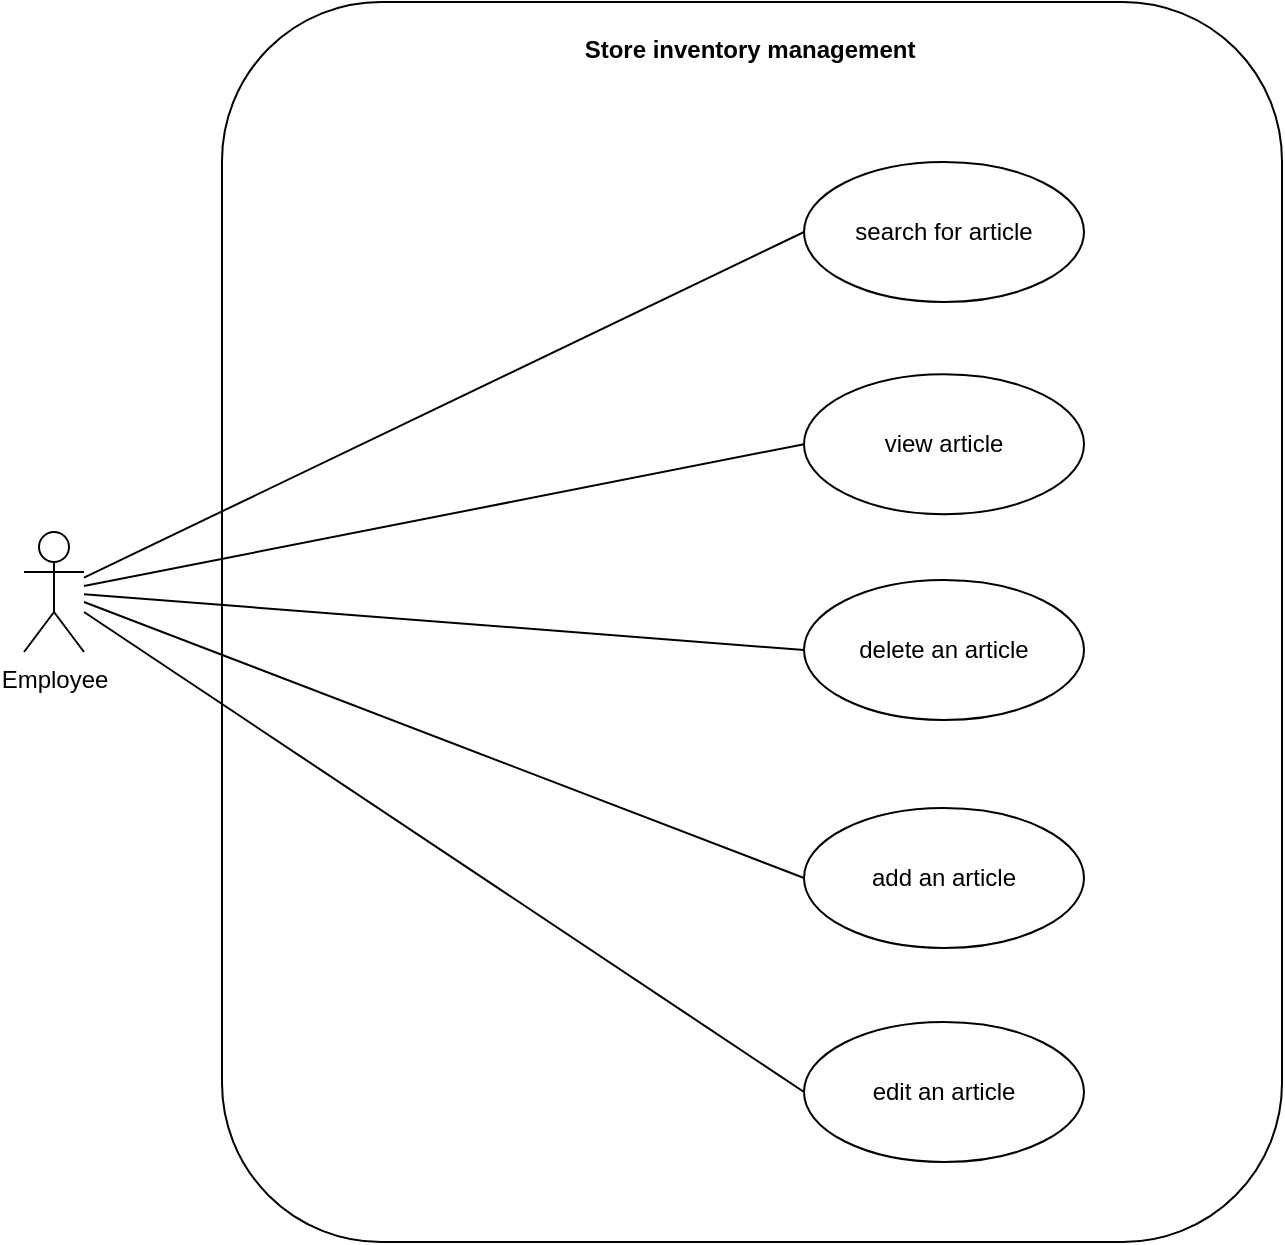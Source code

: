 <mxfile version="16.1.2" type="device" pages="3"><diagram id="mj8dcQ7fyR5i9Uo_esmB" name="Page-1"><mxGraphModel dx="1221" dy="811" grid="1" gridSize="10" guides="1" tooltips="1" connect="1" arrows="1" fold="1" page="1" pageScale="1" pageWidth="827" pageHeight="1169" math="0" shadow="0"><root><mxCell id="0"/><mxCell id="1" parent="0"/><mxCell id="uBEU5_m-RWSJ2GVfVTh3-8" value="" style="rounded=1;whiteSpace=wrap;html=1;" parent="1" vertex="1"><mxGeometry x="149" y="260" width="530" height="620" as="geometry"/></mxCell><mxCell id="KXjOpZT_69BG41OMmEz7-1" value="Employee" style="shape=umlActor;verticalLabelPosition=bottom;verticalAlign=top;html=1;outlineConnect=0;" parent="1" vertex="1"><mxGeometry x="50" y="525" width="30" height="60" as="geometry"/></mxCell><mxCell id="KXjOpZT_69BG41OMmEz7-6" value="search for article" style="ellipse;whiteSpace=wrap;html=1;" parent="1" vertex="1"><mxGeometry x="440" y="340" width="140" height="70" as="geometry"/></mxCell><mxCell id="KXjOpZT_69BG41OMmEz7-7" value="delete an article" style="ellipse;whiteSpace=wrap;html=1;" parent="1" vertex="1"><mxGeometry x="440" y="549" width="140" height="70" as="geometry"/></mxCell><mxCell id="KXjOpZT_69BG41OMmEz7-8" value="add an article" style="ellipse;whiteSpace=wrap;html=1;" parent="1" vertex="1"><mxGeometry x="440" y="663" width="140" height="70" as="geometry"/></mxCell><mxCell id="KXjOpZT_69BG41OMmEz7-24" value="edit an article" style="ellipse;whiteSpace=wrap;html=1;" parent="1" vertex="1"><mxGeometry x="440" y="770" width="140" height="70" as="geometry"/></mxCell><mxCell id="uBEU5_m-RWSJ2GVfVTh3-2" value="" style="endArrow=none;html=1;rounded=0;exitX=0;exitY=0.5;exitDx=0;exitDy=0;" parent="1" source="KXjOpZT_69BG41OMmEz7-8" edge="1"><mxGeometry width="50" height="50" relative="1" as="geometry"><mxPoint x="470" y="710" as="sourcePoint"/><mxPoint x="80" y="560" as="targetPoint"/></mxGeometry></mxCell><mxCell id="uBEU5_m-RWSJ2GVfVTh3-3" value="" style="endArrow=none;html=1;rounded=0;exitX=0;exitY=0.5;exitDx=0;exitDy=0;" parent="1" source="KXjOpZT_69BG41OMmEz7-7" target="KXjOpZT_69BG41OMmEz7-1" edge="1"><mxGeometry width="50" height="50" relative="1" as="geometry"><mxPoint x="470" y="630" as="sourcePoint"/><mxPoint x="200" y="555" as="targetPoint"/></mxGeometry></mxCell><mxCell id="uBEU5_m-RWSJ2GVfVTh3-4" value="" style="endArrow=none;html=1;rounded=0;exitX=0;exitY=0.5;exitDx=0;exitDy=0;" parent="1" source="KXjOpZT_69BG41OMmEz7-6" target="KXjOpZT_69BG41OMmEz7-1" edge="1"><mxGeometry width="50" height="50" relative="1" as="geometry"><mxPoint x="450" y="550" as="sourcePoint"/><mxPoint x="200" y="555" as="targetPoint"/></mxGeometry></mxCell><mxCell id="uBEU5_m-RWSJ2GVfVTh3-5" value="" style="endArrow=none;html=1;rounded=0;exitX=0;exitY=0.5;exitDx=0;exitDy=0;" parent="1" source="KXjOpZT_69BG41OMmEz7-24" target="KXjOpZT_69BG41OMmEz7-1" edge="1"><mxGeometry width="50" height="50" relative="1" as="geometry"><mxPoint x="470" y="790" as="sourcePoint"/><mxPoint x="200" y="555" as="targetPoint"/></mxGeometry></mxCell><mxCell id="XLe8Tzr8YaHCR4UH3gmU-4" style="edgeStyle=orthogonalEdgeStyle;rounded=0;orthogonalLoop=1;jettySize=auto;html=1;exitX=0.5;exitY=1;exitDx=0;exitDy=0;" parent="1" source="KXjOpZT_69BG41OMmEz7-24" target="KXjOpZT_69BG41OMmEz7-24" edge="1"><mxGeometry relative="1" as="geometry"/></mxCell><mxCell id="XLe8Tzr8YaHCR4UH3gmU-5" value="Store inventory management" style="text;align=center;fontStyle=1;verticalAlign=middle;spacingLeft=3;spacingRight=3;strokeColor=none;rotatable=0;points=[[0,0.5],[1,0.5]];portConstraint=eastwest;" parent="1" vertex="1"><mxGeometry x="373" y="270" width="80" height="26" as="geometry"/></mxCell><mxCell id="qCnDhzoXD-YhmzwOOgJk-2" value="view article" style="ellipse;whiteSpace=wrap;html=1;" vertex="1" parent="1"><mxGeometry x="440" y="446.1" width="140" height="70" as="geometry"/></mxCell><mxCell id="qCnDhzoXD-YhmzwOOgJk-3" value="" style="endArrow=none;html=1;rounded=0;exitX=0;exitY=0.5;exitDx=0;exitDy=0;" edge="1" parent="1" source="qCnDhzoXD-YhmzwOOgJk-2" target="KXjOpZT_69BG41OMmEz7-1"><mxGeometry width="50" height="50" relative="1" as="geometry"><mxPoint x="450" y="661.1" as="sourcePoint"/><mxPoint x="80" y="658.9" as="targetPoint"/></mxGeometry></mxCell></root></mxGraphModel></diagram><diagram id="PjQkBAPuFzV3S14v0Cur" name="Page-2"><mxGraphModel dx="1730" dy="1148" grid="1" gridSize="10" guides="1" tooltips="1" connect="1" arrows="1" fold="1" page="1" pageScale="1" pageWidth="827" pageHeight="1169" math="0" shadow="0"><root><mxCell id="CTBBuIY5Kh2xQJ3KTCgG-0"/><mxCell id="CTBBuIY5Kh2xQJ3KTCgG-1" parent="CTBBuIY5Kh2xQJ3KTCgG-0"/><mxCell id="pI9GBF577cn_NE89ln4Q-0" value="Class Diagram" style="text;align=center;fontStyle=1;verticalAlign=middle;spacingLeft=3;spacingRight=3;strokeColor=none;rotatable=0;points=[[0,0.5],[1,0.5]];portConstraint=eastwest;fontSize=40;strokeWidth=6;" parent="CTBBuIY5Kh2xQJ3KTCgG-1" vertex="1"><mxGeometry x="279" y="128" width="270" height="26" as="geometry"/></mxCell><mxCell id="pI9GBF577cn_NE89ln4Q-3" value="0..*" style="endArrow=none;html=1;rounded=0;" parent="CTBBuIY5Kh2xQJ3KTCgG-1" edge="1" target="ckmoSwBYUXEeeWuiAkRt-18" source="ckmoSwBYUXEeeWuiAkRt-36"><mxGeometry x="0.927" width="50" height="50" relative="1" as="geometry"><mxPoint x="270" y="446" as="sourcePoint"/><mxPoint x="559.28" y="359.568" as="targetPoint"/><mxPoint as="offset"/></mxGeometry></mxCell><mxCell id="GeOnuFgOlZoo2rvz9-SY-1" value="&lt;font style=&quot;font-size: 11px&quot;&gt;1..*&lt;/font&gt;" style="edgeLabel;html=1;align=center;verticalAlign=middle;resizable=0;points=[];fontSize=5;" parent="pI9GBF577cn_NE89ln4Q-3" vertex="1" connectable="0"><mxGeometry x="-0.696" y="1" relative="1" as="geometry"><mxPoint x="-34" as="offset"/></mxGeometry></mxCell><mxCell id="ckmoSwBYUXEeeWuiAkRt-18" value="Product" style="swimlane;fontStyle=1;align=center;verticalAlign=top;childLayout=stackLayout;horizontal=1;startSize=26;horizontalStack=0;resizeParent=1;resizeParentMax=0;resizeLast=0;collapsible=1;marginBottom=0;" vertex="1" parent="CTBBuIY5Kh2xQJ3KTCgG-1"><mxGeometry x="549" y="292" width="160" height="308" as="geometry"/></mxCell><mxCell id="ckmoSwBYUXEeeWuiAkRt-29" value="+ Ref: string" style="text;strokeColor=none;fillColor=none;align=left;verticalAlign=top;spacingLeft=4;spacingRight=4;overflow=hidden;rotatable=0;points=[[0,0.5],[1,0.5]];portConstraint=eastwest;" vertex="1" parent="ckmoSwBYUXEeeWuiAkRt-18"><mxGeometry y="26" width="160" height="26" as="geometry"/></mxCell><mxCell id="ckmoSwBYUXEeeWuiAkRt-30" value="+ Name: string" style="text;strokeColor=none;fillColor=none;align=left;verticalAlign=top;spacingLeft=4;spacingRight=4;overflow=hidden;rotatable=0;points=[[0,0.5],[1,0.5]];portConstraint=eastwest;" vertex="1" parent="ckmoSwBYUXEeeWuiAkRt-18"><mxGeometry y="52" width="160" height="26" as="geometry"/></mxCell><mxCell id="ckmoSwBYUXEeeWuiAkRt-31" value="+ Material: string" style="text;strokeColor=none;fillColor=none;align=left;verticalAlign=top;spacingLeft=4;spacingRight=4;overflow=hidden;rotatable=0;points=[[0,0.5],[1,0.5]];portConstraint=eastwest;" vertex="1" parent="ckmoSwBYUXEeeWuiAkRt-18"><mxGeometry y="78" width="160" height="28" as="geometry"/></mxCell><mxCell id="ckmoSwBYUXEeeWuiAkRt-32" value="+ Category: string" style="text;strokeColor=none;fillColor=none;align=left;verticalAlign=top;spacingLeft=4;spacingRight=4;overflow=hidden;rotatable=0;points=[[0,0.5],[1,0.5]];portConstraint=eastwest;" vertex="1" parent="ckmoSwBYUXEeeWuiAkRt-18"><mxGeometry y="106" width="160" height="28" as="geometry"/></mxCell><mxCell id="ckmoSwBYUXEeeWuiAkRt-33" value="+ Size: int" style="text;strokeColor=none;fillColor=none;align=left;verticalAlign=top;spacingLeft=4;spacingRight=4;overflow=hidden;rotatable=0;points=[[0,0.5],[1,0.5]];portConstraint=eastwest;" vertex="1" parent="ckmoSwBYUXEeeWuiAkRt-18"><mxGeometry y="134" width="160" height="26" as="geometry"/></mxCell><mxCell id="ckmoSwBYUXEeeWuiAkRt-34" value="+ Price: int" style="text;strokeColor=none;fillColor=none;align=left;verticalAlign=top;spacingLeft=4;spacingRight=4;overflow=hidden;rotatable=0;points=[[0,0.5],[1,0.5]];portConstraint=eastwest;" vertex="1" parent="ckmoSwBYUXEeeWuiAkRt-18"><mxGeometry y="160" width="160" height="26" as="geometry"/></mxCell><mxCell id="ckmoSwBYUXEeeWuiAkRt-35" value="+ Stock: int" style="text;strokeColor=none;fillColor=none;align=left;verticalAlign=top;spacingLeft=4;spacingRight=4;overflow=hidden;rotatable=0;points=[[0,0.5],[1,0.5]];portConstraint=eastwest;" vertex="1" parent="ckmoSwBYUXEeeWuiAkRt-18"><mxGeometry y="186" width="160" height="26" as="geometry"/></mxCell><mxCell id="ckmoSwBYUXEeeWuiAkRt-20" value="" style="line;strokeWidth=1;fillColor=none;align=left;verticalAlign=middle;spacingTop=-1;spacingLeft=3;spacingRight=3;rotatable=0;labelPosition=right;points=[];portConstraint=eastwest;" vertex="1" parent="ckmoSwBYUXEeeWuiAkRt-18"><mxGeometry y="212" width="160" height="8" as="geometry"/></mxCell><mxCell id="Jtjh8pRCX4Bf3ptvdhH6-3" value="+ Add()&#10;+View()&#10;+ Search()&#10;+ Edit()&#10;+ Delete()" style="text;strokeColor=none;fillColor=none;align=left;verticalAlign=top;spacingLeft=4;spacingRight=4;overflow=hidden;rotatable=0;points=[[0,0.5],[1,0.5]];portConstraint=eastwest;" parent="ckmoSwBYUXEeeWuiAkRt-18" vertex="1"><mxGeometry y="220" width="160" height="88" as="geometry"/></mxCell><mxCell id="ckmoSwBYUXEeeWuiAkRt-36" value="Employee" style="swimlane;fontStyle=1;align=center;verticalAlign=top;childLayout=stackLayout;horizontal=1;startSize=26;horizontalStack=0;resizeParent=1;resizeParentMax=0;resizeLast=0;collapsible=1;marginBottom=0;" vertex="1" parent="CTBBuIY5Kh2xQJ3KTCgG-1"><mxGeometry x="110" y="403" width="160" height="86" as="geometry"/></mxCell><mxCell id="ckmoSwBYUXEeeWuiAkRt-37" value="+firstname : string" style="text;strokeColor=none;fillColor=none;align=left;verticalAlign=top;spacingLeft=4;spacingRight=4;overflow=hidden;rotatable=0;points=[[0,0.5],[1,0.5]];portConstraint=eastwest;" vertex="1" parent="ckmoSwBYUXEeeWuiAkRt-36"><mxGeometry y="26" width="160" height="26" as="geometry"/></mxCell><mxCell id="ckmoSwBYUXEeeWuiAkRt-40" value="+lastname : string" style="text;strokeColor=none;fillColor=none;align=left;verticalAlign=top;spacingLeft=4;spacingRight=4;overflow=hidden;rotatable=0;points=[[0,0.5],[1,0.5]];portConstraint=eastwest;" vertex="1" parent="ckmoSwBYUXEeeWuiAkRt-36"><mxGeometry y="52" width="160" height="26" as="geometry"/></mxCell><mxCell id="ckmoSwBYUXEeeWuiAkRt-38" value="" style="line;strokeWidth=1;fillColor=none;align=left;verticalAlign=middle;spacingTop=-1;spacingLeft=3;spacingRight=3;rotatable=0;labelPosition=right;points=[];portConstraint=eastwest;" vertex="1" parent="ckmoSwBYUXEeeWuiAkRt-36"><mxGeometry y="78" width="160" height="8" as="geometry"/></mxCell></root></mxGraphModel></diagram><diagram id="yrf6I4uapV6eIXGcMH8L" name="Page-3"><mxGraphModel dx="1887" dy="1253" grid="1" gridSize="10" guides="1" tooltips="1" connect="1" arrows="1" fold="1" page="1" pageScale="1" pageWidth="827" pageHeight="1169" math="0" shadow="0"><root><mxCell id="UMZeiiEKXYmj9fn3AF9F-0"/><mxCell id="UMZeiiEKXYmj9fn3AF9F-1" parent="UMZeiiEKXYmj9fn3AF9F-0"/><mxCell id="ULtb_X-N-mhPwEwW0tFn-31" value="" style="rounded=1;whiteSpace=wrap;html=1;" parent="UMZeiiEKXYmj9fn3AF9F-1" vertex="1"><mxGeometry x="340" y="640" width="330" height="190" as="geometry"/></mxCell><mxCell id="ULtb_X-N-mhPwEwW0tFn-13" value="&lt;span style=&quot;font-weight: 700&quot;&gt;Database&lt;/span&gt;" style="shape=umlLifeline;perimeter=lifelinePerimeter;whiteSpace=wrap;html=1;container=1;collapsible=0;recursiveResize=0;outlineConnect=0;" parent="UMZeiiEKXYmj9fn3AF9F-1" vertex="1"><mxGeometry x="580" y="280" width="100" height="1030" as="geometry"/></mxCell><mxCell id="ULtb_X-N-mhPwEwW0tFn-39" value="" style="html=1;points=[];perimeter=orthogonalPerimeter;" parent="ULtb_X-N-mhPwEwW0tFn-13" vertex="1"><mxGeometry x="37.5" y="380" width="25" height="60" as="geometry"/></mxCell><mxCell id="ULtb_X-N-mhPwEwW0tFn-38" value="" style="html=1;points=[];perimeter=orthogonalPerimeter;" parent="ULtb_X-N-mhPwEwW0tFn-13" vertex="1"><mxGeometry x="38" y="460" width="25" height="60" as="geometry"/></mxCell><mxCell id="VjLBtI6i7BQbWaEwhdSx-0" value="" style="html=1;points=[];perimeter=orthogonalPerimeter;" parent="ULtb_X-N-mhPwEwW0tFn-13" vertex="1"><mxGeometry x="38" y="770" width="25" height="60" as="geometry"/></mxCell><mxCell id="VjLBtI6i7BQbWaEwhdSx-18" value="" style="html=1;points=[];perimeter=orthogonalPerimeter;" parent="ULtb_X-N-mhPwEwW0tFn-13" vertex="1"><mxGeometry x="38" y="890" width="25" height="60" as="geometry"/></mxCell><mxCell id="UMZeiiEKXYmj9fn3AF9F-2" value="Sequence Diagram" style="text;align=center;fontStyle=1;verticalAlign=middle;spacingLeft=3;spacingRight=3;strokeColor=none;rotatable=0;points=[[0,0.5],[1,0.5]];portConstraint=eastwest;fontSize=40;" parent="UMZeiiEKXYmj9fn3AF9F-1" vertex="1"><mxGeometry x="208" y="128" width="410" height="26" as="geometry"/></mxCell><mxCell id="ULtb_X-N-mhPwEwW0tFn-3" value="" style="endArrow=classic;endFill=1;html=1;rounded=0;entryX=-0.01;entryY=0.152;entryDx=0;entryDy=0;entryPerimeter=0;" parent="UMZeiiEKXYmj9fn3AF9F-1" target="ULtb_X-N-mhPwEwW0tFn-18" edge="1"><mxGeometry width="160" relative="1" as="geometry"><mxPoint x="149.912" y="380.76" as="sourcePoint"/><mxPoint x="359.3" y="380.76" as="targetPoint"/></mxGeometry></mxCell><mxCell id="ULtb_X-N-mhPwEwW0tFn-8" value="&lt;span style=&quot;font-size: 12px ; font-weight: 700 ; background-color: rgb(248 , 249 , 250)&quot;&gt;Add product&lt;/span&gt;" style="edgeLabel;html=1;align=center;verticalAlign=middle;resizable=0;points=[];" parent="ULtb_X-N-mhPwEwW0tFn-3" vertex="1" connectable="0"><mxGeometry x="-0.135" y="2" relative="1" as="geometry"><mxPoint x="7" as="offset"/></mxGeometry></mxCell><mxCell id="ULtb_X-N-mhPwEwW0tFn-5" value="" style="html=1;points=[];perimeter=orthogonalPerimeter;" parent="UMZeiiEKXYmj9fn3AF9F-1" vertex="1"><mxGeometry x="618" y="370" width="25" height="60" as="geometry"/></mxCell><mxCell id="ULtb_X-N-mhPwEwW0tFn-9" value="" style="endArrow=classic;endFill=1;html=1;rounded=0;entryX=-0.092;entryY=0.178;entryDx=0;entryDy=0;entryPerimeter=0;exitX=1.068;exitY=0.165;exitDx=0;exitDy=0;exitPerimeter=0;" parent="UMZeiiEKXYmj9fn3AF9F-1" source="ULtb_X-N-mhPwEwW0tFn-18" target="ULtb_X-N-mhPwEwW0tFn-5" edge="1"><mxGeometry width="160" relative="1" as="geometry"><mxPoint x="430" y="384" as="sourcePoint"/><mxPoint x="610" y="401" as="targetPoint"/></mxGeometry></mxCell><mxCell id="ULtb_X-N-mhPwEwW0tFn-10" value="&lt;span style=&quot;font-size: 12px ; font-weight: 700 ; background-color: rgb(248 , 249 , 250)&quot;&gt;Send request&lt;/span&gt;" style="edgeLabel;html=1;align=center;verticalAlign=middle;resizable=0;points=[];" parent="ULtb_X-N-mhPwEwW0tFn-9" vertex="1" connectable="0"><mxGeometry x="-0.135" y="2" relative="1" as="geometry"><mxPoint x="7" as="offset"/></mxGeometry></mxCell><mxCell id="ULtb_X-N-mhPwEwW0tFn-16" value="" style="shape=umlLifeline;participant=umlBoundary;perimeter=lifelinePerimeter;whiteSpace=wrap;html=1;container=1;collapsible=0;recursiveResize=0;verticalAlign=top;spacingTop=36;outlineConnect=0;" parent="UMZeiiEKXYmj9fn3AF9F-1" vertex="1"><mxGeometry x="320" y="280" width="100" height="1010" as="geometry"/></mxCell><mxCell id="ULtb_X-N-mhPwEwW0tFn-17" value="Application" style="text;align=center;fontStyle=1;verticalAlign=middle;spacingLeft=3;spacingRight=3;strokeColor=none;rotatable=0;points=[[0,0.5],[1,0.5]];portConstraint=eastwest;" parent="ULtb_X-N-mhPwEwW0tFn-16" vertex="1"><mxGeometry x="12" y="6" width="90" height="26" as="geometry"/></mxCell><mxCell id="ULtb_X-N-mhPwEwW0tFn-18" value="" style="html=1;points=[];perimeter=orthogonalPerimeter;" parent="ULtb_X-N-mhPwEwW0tFn-16" vertex="1"><mxGeometry x="37.5" y="91" width="25" height="60" as="geometry"/></mxCell><mxCell id="ULtb_X-N-mhPwEwW0tFn-25" value="" style="html=1;points=[];perimeter=orthogonalPerimeter;" parent="ULtb_X-N-mhPwEwW0tFn-16" vertex="1"><mxGeometry x="41.5" y="281" width="25" height="60" as="geometry"/></mxCell><mxCell id="ULtb_X-N-mhPwEwW0tFn-30" value="" style="html=1;points=[];perimeter=orthogonalPerimeter;" parent="ULtb_X-N-mhPwEwW0tFn-16" vertex="1"><mxGeometry x="39.5" y="381" width="25" height="60" as="geometry"/></mxCell><mxCell id="ULtb_X-N-mhPwEwW0tFn-37" value="" style="html=1;points=[];perimeter=orthogonalPerimeter;" parent="ULtb_X-N-mhPwEwW0tFn-16" vertex="1"><mxGeometry x="39.5" y="461" width="25" height="60" as="geometry"/></mxCell><mxCell id="ULtb_X-N-mhPwEwW0tFn-40" value="Else" style="text;html=1;strokeColor=none;fillColor=none;align=center;verticalAlign=middle;whiteSpace=wrap;rounded=0;" parent="ULtb_X-N-mhPwEwW0tFn-16" vertex="1"><mxGeometry x="36" y="435" width="60" height="30" as="geometry"/></mxCell><mxCell id="ULtb_X-N-mhPwEwW0tFn-48" value="" style="html=1;points=[];perimeter=orthogonalPerimeter;" parent="ULtb_X-N-mhPwEwW0tFn-16" vertex="1"><mxGeometry x="41.5" y="771" width="25" height="60" as="geometry"/></mxCell><mxCell id="VjLBtI6i7BQbWaEwhdSx-9" value="" style="html=1;points=[];perimeter=orthogonalPerimeter;" parent="ULtb_X-N-mhPwEwW0tFn-16" vertex="1"><mxGeometry x="37.5" y="880" width="25" height="60" as="geometry"/></mxCell><mxCell id="VjLBtI6i7BQbWaEwhdSx-10" value="" style="endArrow=classic;endFill=1;html=1;rounded=0;entryX=-0.064;entryY=0.484;entryDx=0;entryDy=0;entryPerimeter=0;" parent="ULtb_X-N-mhPwEwW0tFn-16" target="VjLBtI6i7BQbWaEwhdSx-9" edge="1"><mxGeometry width="160" relative="1" as="geometry"><mxPoint x="-169.209" y="910.35" as="sourcePoint"/><mxPoint x="30" y="910" as="targetPoint"/></mxGeometry></mxCell><mxCell id="VjLBtI6i7BQbWaEwhdSx-11" value="&lt;span style=&quot;font-size: 12px ; font-weight: 700 ; background-color: rgb(248 , 249 , 250)&quot;&gt;Delete product&lt;/span&gt;" style="edgeLabel;html=1;align=center;verticalAlign=middle;resizable=0;points=[];" parent="VjLBtI6i7BQbWaEwhdSx-10" vertex="1" connectable="0"><mxGeometry x="-0.135" y="2" relative="1" as="geometry"><mxPoint x="7" as="offset"/></mxGeometry></mxCell><mxCell id="VjLBtI6i7BQbWaEwhdSx-14" value="" style="endArrow=classic;html=1;rounded=0;exitX=-0.081;exitY=0.821;exitDx=0;exitDy=0;exitPerimeter=0;dashed=1;" parent="ULtb_X-N-mhPwEwW0tFn-16" source="VjLBtI6i7BQbWaEwhdSx-9" edge="1"><mxGeometry width="50" height="50" relative="1" as="geometry"><mxPoint x="30" y="929" as="sourcePoint"/><mxPoint x="-169.209" y="928.53" as="targetPoint"/></mxGeometry></mxCell><mxCell id="VjLBtI6i7BQbWaEwhdSx-15" value="&lt;b&gt;Product&lt;/b&gt;&amp;nbsp;&lt;b&gt;deleted&lt;/b&gt;" style="edgeLabel;html=1;align=center;verticalAlign=middle;resizable=0;points=[];" parent="VjLBtI6i7BQbWaEwhdSx-14" vertex="1" connectable="0"><mxGeometry x="0.224" y="1" relative="1" as="geometry"><mxPoint as="offset"/></mxGeometry></mxCell><mxCell id="ULtb_X-N-mhPwEwW0tFn-19" value="" style="shape=umlLifeline;participant=umlActor;perimeter=lifelinePerimeter;whiteSpace=wrap;html=1;container=1;collapsible=0;recursiveResize=0;verticalAlign=top;spacingTop=36;outlineConnect=0;" parent="UMZeiiEKXYmj9fn3AF9F-1" vertex="1"><mxGeometry x="140" y="279" width="20" height="1031" as="geometry"/></mxCell><mxCell id="ULtb_X-N-mhPwEwW0tFn-20" value="" style="endArrow=classic;html=1;rounded=0;exitX=-0.02;exitY=0.652;exitDx=0;exitDy=0;exitPerimeter=0;dashed=1;" parent="UMZeiiEKXYmj9fn3AF9F-1" source="ULtb_X-N-mhPwEwW0tFn-18" target="ULtb_X-N-mhPwEwW0tFn-19" edge="1"><mxGeometry width="50" height="50" relative="1" as="geometry"><mxPoint x="350" y="410" as="sourcePoint"/><mxPoint x="180" y="417" as="targetPoint"/></mxGeometry></mxCell><mxCell id="ULtb_X-N-mhPwEwW0tFn-21" value="&lt;b&gt;product added&lt;/b&gt;" style="edgeLabel;html=1;align=center;verticalAlign=middle;resizable=0;points=[];" parent="ULtb_X-N-mhPwEwW0tFn-20" vertex="1" connectable="0"><mxGeometry x="-0.077" y="1" relative="1" as="geometry"><mxPoint as="offset"/></mxGeometry></mxCell><mxCell id="ULtb_X-N-mhPwEwW0tFn-23" value="" style="endArrow=classic;endFill=1;html=1;rounded=0;entryX=-0.049;entryY=0.656;entryDx=0;entryDy=0;entryPerimeter=0;" parent="UMZeiiEKXYmj9fn3AF9F-1" target="ULtb_X-N-mhPwEwW0tFn-25" edge="1"><mxGeometry width="160" relative="1" as="geometry"><mxPoint x="154.0" y="599.07" as="sourcePoint"/><mxPoint x="350" y="599" as="targetPoint"/></mxGeometry></mxCell><mxCell id="ULtb_X-N-mhPwEwW0tFn-24" value="&lt;span style=&quot;font-size: 12px ; font-weight: 700 ; background-color: rgb(248 , 249 , 250)&quot;&gt;Search for a product&lt;/span&gt;" style="edgeLabel;html=1;align=center;verticalAlign=middle;resizable=0;points=[];" parent="ULtb_X-N-mhPwEwW0tFn-23" vertex="1" connectable="0"><mxGeometry x="-0.135" y="2" relative="1" as="geometry"><mxPoint x="7" as="offset"/></mxGeometry></mxCell><mxCell id="ULtb_X-N-mhPwEwW0tFn-14" value="" style="html=1;points=[];perimeter=orthogonalPerimeter;" parent="UMZeiiEKXYmj9fn3AF9F-1" vertex="1"><mxGeometry x="617.5" y="560" width="25" height="60" as="geometry"/></mxCell><mxCell id="ULtb_X-N-mhPwEwW0tFn-26" value="" style="endArrow=classic;endFill=1;html=1;rounded=0;entryX=-0.092;entryY=0.178;entryDx=0;entryDy=0;entryPerimeter=0;exitX=1.137;exitY=0.658;exitDx=0;exitDy=0;exitPerimeter=0;" parent="UMZeiiEKXYmj9fn3AF9F-1" source="ULtb_X-N-mhPwEwW0tFn-25" edge="1"><mxGeometry width="160" relative="1" as="geometry"><mxPoint x="400" y="601" as="sourcePoint"/><mxPoint x="617.5" y="600.78" as="targetPoint"/></mxGeometry></mxCell><mxCell id="ULtb_X-N-mhPwEwW0tFn-27" value="&lt;span style=&quot;font-size: 12px ; font-weight: 700 ; background-color: rgb(248 , 249 , 250)&quot;&gt;Send request&lt;/span&gt;" style="edgeLabel;html=1;align=center;verticalAlign=middle;resizable=0;points=[];" parent="ULtb_X-N-mhPwEwW0tFn-26" vertex="1" connectable="0"><mxGeometry x="-0.135" y="2" relative="1" as="geometry"><mxPoint x="7" as="offset"/></mxGeometry></mxCell><mxCell id="ULtb_X-N-mhPwEwW0tFn-41" value="" style="endArrow=classic;html=1;rounded=0;exitX=-0.002;exitY=0.612;exitDx=0;exitDy=0;exitPerimeter=0;entryX=1.003;entryY=0.615;entryDx=0;entryDy=0;entryPerimeter=0;dashed=1;" parent="UMZeiiEKXYmj9fn3AF9F-1" source="ULtb_X-N-mhPwEwW0tFn-39" target="ULtb_X-N-mhPwEwW0tFn-30" edge="1"><mxGeometry width="50" height="50" relative="1" as="geometry"><mxPoint x="330" y="780" as="sourcePoint"/><mxPoint x="390" y="697" as="targetPoint"/></mxGeometry></mxCell><mxCell id="ULtb_X-N-mhPwEwW0tFn-42" value="&lt;b&gt;Display Product&lt;/b&gt;&amp;nbsp;" style="edgeLabel;html=1;align=center;verticalAlign=middle;resizable=0;points=[];" parent="ULtb_X-N-mhPwEwW0tFn-41" vertex="1" connectable="0"><mxGeometry x="0.224" y="1" relative="1" as="geometry"><mxPoint as="offset"/></mxGeometry></mxCell><mxCell id="ULtb_X-N-mhPwEwW0tFn-43" value="" style="endArrow=classic;html=1;rounded=0;exitX=-0.002;exitY=0.612;exitDx=0;exitDy=0;exitPerimeter=0;entryX=0.971;entryY=0.498;entryDx=0;entryDy=0;entryPerimeter=0;dashed=1;" parent="UMZeiiEKXYmj9fn3AF9F-1" target="ULtb_X-N-mhPwEwW0tFn-37" edge="1"><mxGeometry width="50" height="50" relative="1" as="geometry"><mxPoint x="617.5" y="770" as="sourcePoint"/><mxPoint x="390" y="770" as="targetPoint"/></mxGeometry></mxCell><mxCell id="ULtb_X-N-mhPwEwW0tFn-44" value="&lt;b&gt;Product&lt;/b&gt;&amp;nbsp;&lt;b&gt;not&amp;nbsp;found&lt;/b&gt;" style="edgeLabel;html=1;align=center;verticalAlign=middle;resizable=0;points=[];" parent="ULtb_X-N-mhPwEwW0tFn-43" vertex="1" connectable="0"><mxGeometry x="0.224" y="1" relative="1" as="geometry"><mxPoint as="offset"/></mxGeometry></mxCell><mxCell id="ULtb_X-N-mhPwEwW0tFn-45" value="Alternative" style="text;html=1;strokeColor=none;fillColor=none;align=center;verticalAlign=middle;whiteSpace=wrap;rounded=0;" parent="UMZeiiEKXYmj9fn3AF9F-1" vertex="1"><mxGeometry x="373" y="638" width="60" height="30" as="geometry"/></mxCell><mxCell id="ULtb_X-N-mhPwEwW0tFn-46" value="" style="endArrow=classicThin;endFill=1;html=1;rounded=0;entryX=0.03;entryY=0.35;entryDx=0;entryDy=0;entryPerimeter=0;" parent="UMZeiiEKXYmj9fn3AF9F-1" target="ULtb_X-N-mhPwEwW0tFn-48" edge="1"><mxGeometry width="160" relative="1" as="geometry"><mxPoint x="149.63" y="1072" as="sourcePoint"/><mxPoint x="280" y="1050" as="targetPoint"/></mxGeometry></mxCell><mxCell id="ULtb_X-N-mhPwEwW0tFn-47" value="&lt;span style=&quot;font-size: 12px ; font-weight: 700 ; background-color: rgb(248 , 249 , 250)&quot;&gt;Edit product&lt;/span&gt;" style="edgeLabel;html=1;align=center;verticalAlign=middle;resizable=0;points=[];" parent="ULtb_X-N-mhPwEwW0tFn-46" vertex="1" connectable="0"><mxGeometry x="-0.135" y="2" relative="1" as="geometry"><mxPoint x="7" as="offset"/></mxGeometry></mxCell><mxCell id="ULtb_X-N-mhPwEwW0tFn-51" value="" style="endArrow=classic;endFill=1;html=1;rounded=0;entryX=-0.092;entryY=0.178;entryDx=0;entryDy=0;entryPerimeter=0;exitX=1.056;exitY=0.348;exitDx=0;exitDy=0;exitPerimeter=0;" parent="UMZeiiEKXYmj9fn3AF9F-1" source="ULtb_X-N-mhPwEwW0tFn-48" edge="1"><mxGeometry width="160" relative="1" as="geometry"><mxPoint x="400" y="1072" as="sourcePoint"/><mxPoint x="618.79" y="1071.65" as="targetPoint"/></mxGeometry></mxCell><mxCell id="ULtb_X-N-mhPwEwW0tFn-52" value="&lt;span style=&quot;font-size: 12px ; font-weight: 700 ; background-color: rgb(248 , 249 , 250)&quot;&gt;Send request&lt;/span&gt;" style="edgeLabel;html=1;align=center;verticalAlign=middle;resizable=0;points=[];" parent="ULtb_X-N-mhPwEwW0tFn-51" vertex="1" connectable="0"><mxGeometry x="-0.135" y="2" relative="1" as="geometry"><mxPoint x="7" as="offset"/></mxGeometry></mxCell><mxCell id="VjLBtI6i7BQbWaEwhdSx-1" value="" style="endArrow=classic;html=1;rounded=0;exitX=-0.143;exitY=0.653;exitDx=0;exitDy=0;exitPerimeter=0;dashed=1;" parent="UMZeiiEKXYmj9fn3AF9F-1" source="ULtb_X-N-mhPwEwW0tFn-48" edge="1"><mxGeometry width="50" height="50" relative="1" as="geometry"><mxPoint x="340" y="1090" as="sourcePoint"/><mxPoint x="149.63" y="1090.18" as="targetPoint"/></mxGeometry></mxCell><mxCell id="VjLBtI6i7BQbWaEwhdSx-2" value="&lt;b&gt;Product&lt;/b&gt;&amp;nbsp;&lt;b&gt;edited&lt;/b&gt;" style="edgeLabel;html=1;align=center;verticalAlign=middle;resizable=0;points=[];" parent="VjLBtI6i7BQbWaEwhdSx-1" vertex="1" connectable="0"><mxGeometry x="0.224" y="1" relative="1" as="geometry"><mxPoint as="offset"/></mxGeometry></mxCell><mxCell id="VjLBtI6i7BQbWaEwhdSx-3" value="" style="endArrow=classic;html=1;rounded=0;entryX=1.185;entryY=0.668;entryDx=0;entryDy=0;entryPerimeter=0;exitX=-0.031;exitY=0.684;exitDx=0;exitDy=0;exitPerimeter=0;dashed=1;" parent="UMZeiiEKXYmj9fn3AF9F-1" source="ULtb_X-N-mhPwEwW0tFn-5" target="ULtb_X-N-mhPwEwW0tFn-18" edge="1"><mxGeometry width="50" height="50" relative="1" as="geometry"><mxPoint x="550" y="450" as="sourcePoint"/><mxPoint x="440" y="390" as="targetPoint"/></mxGeometry></mxCell><mxCell id="VjLBtI6i7BQbWaEwhdSx-4" value="&lt;b&gt;Response&lt;/b&gt;" style="edgeLabel;html=1;align=center;verticalAlign=middle;resizable=0;points=[];" parent="VjLBtI6i7BQbWaEwhdSx-3" vertex="1" connectable="0"><mxGeometry x="-0.225" y="1" relative="1" as="geometry"><mxPoint x="-34" as="offset"/></mxGeometry></mxCell><mxCell id="VjLBtI6i7BQbWaEwhdSx-5" value="" style="endArrow=classic;html=1;rounded=0;exitX=0.08;exitY=0.659;exitDx=0;exitDy=0;exitPerimeter=0;entryX=0.998;entryY=0.632;entryDx=0;entryDy=0;entryPerimeter=0;dashed=1;" parent="UMZeiiEKXYmj9fn3AF9F-1" source="VjLBtI6i7BQbWaEwhdSx-0" target="ULtb_X-N-mhPwEwW0tFn-48" edge="1"><mxGeometry width="50" height="50" relative="1" as="geometry"><mxPoint x="610" y="1090" as="sourcePoint"/><mxPoint x="400" y="1090" as="targetPoint"/></mxGeometry></mxCell><mxCell id="VjLBtI6i7BQbWaEwhdSx-6" value="&lt;b&gt;Response&lt;/b&gt;" style="edgeLabel;html=1;align=center;verticalAlign=middle;resizable=0;points=[];" parent="VjLBtI6i7BQbWaEwhdSx-5" vertex="1" connectable="0"><mxGeometry x="-0.225" y="1" relative="1" as="geometry"><mxPoint x="-34" as="offset"/></mxGeometry></mxCell><mxCell id="VjLBtI6i7BQbWaEwhdSx-12" value="" style="endArrow=classic;endFill=1;html=1;rounded=0;exitX=1.014;exitY=0.505;exitDx=0;exitDy=0;exitPerimeter=0;entryX=0.08;entryY=0.333;entryDx=0;entryDy=0;entryPerimeter=0;" parent="UMZeiiEKXYmj9fn3AF9F-1" source="VjLBtI6i7BQbWaEwhdSx-9" target="VjLBtI6i7BQbWaEwhdSx-18" edge="1"><mxGeometry width="160" relative="1" as="geometry"><mxPoint x="389.1" y="1190.23" as="sourcePoint"/><mxPoint x="610" y="1190" as="targetPoint"/></mxGeometry></mxCell><mxCell id="VjLBtI6i7BQbWaEwhdSx-13" value="&lt;span style=&quot;font-size: 12px ; font-weight: 700 ; background-color: rgb(248 , 249 , 250)&quot;&gt;Send request&lt;/span&gt;" style="edgeLabel;html=1;align=center;verticalAlign=middle;resizable=0;points=[];" parent="VjLBtI6i7BQbWaEwhdSx-12" vertex="1" connectable="0"><mxGeometry x="-0.135" y="2" relative="1" as="geometry"><mxPoint x="7" as="offset"/></mxGeometry></mxCell><mxCell id="VjLBtI6i7BQbWaEwhdSx-16" value="" style="endArrow=classic;html=1;rounded=0;exitX=-0.008;exitY=0.647;exitDx=0;exitDy=0;exitPerimeter=0;entryX=1.064;entryY=0.807;entryDx=0;entryDy=0;entryPerimeter=0;dashed=1;" parent="UMZeiiEKXYmj9fn3AF9F-1" source="VjLBtI6i7BQbWaEwhdSx-18" target="VjLBtI6i7BQbWaEwhdSx-9" edge="1"><mxGeometry width="50" height="50" relative="1" as="geometry"><mxPoint x="600" y="1207" as="sourcePoint"/><mxPoint x="400" y="1207" as="targetPoint"/><Array as="points"/></mxGeometry></mxCell><mxCell id="VjLBtI6i7BQbWaEwhdSx-17" value="&lt;b&gt;Response&lt;/b&gt;" style="edgeLabel;html=1;align=center;verticalAlign=middle;resizable=0;points=[];" parent="VjLBtI6i7BQbWaEwhdSx-16" vertex="1" connectable="0"><mxGeometry x="-0.225" y="1" relative="1" as="geometry"><mxPoint x="-34" as="offset"/></mxGeometry></mxCell><mxCell id="i8rYUq_Fw8rkQxbZloHY-11" value="" style="html=1;points=[];perimeter=orthogonalPerimeter;" vertex="1" parent="UMZeiiEKXYmj9fn3AF9F-1"><mxGeometry x="357.5" y="900" width="25" height="60" as="geometry"/></mxCell><mxCell id="i8rYUq_Fw8rkQxbZloHY-12" value="" style="endArrow=classicThin;endFill=1;html=1;rounded=0;entryX=0.03;entryY=0.35;entryDx=0;entryDy=0;entryPerimeter=0;" edge="1" parent="UMZeiiEKXYmj9fn3AF9F-1" target="i8rYUq_Fw8rkQxbZloHY-11" source="ULtb_X-N-mhPwEwW0tFn-19"><mxGeometry width="160" relative="1" as="geometry"><mxPoint x="690.0" y="972" as="sourcePoint"/><mxPoint x="820.37" y="950" as="targetPoint"/><Array as="points"><mxPoint x="260" y="921"/></Array></mxGeometry></mxCell><mxCell id="i8rYUq_Fw8rkQxbZloHY-13" value="&lt;span style=&quot;font-size: 12px ; font-weight: 700 ; background-color: rgb(248 , 249 , 250)&quot;&gt;View product&lt;/span&gt;" style="edgeLabel;html=1;align=center;verticalAlign=middle;resizable=0;points=[];" vertex="1" connectable="0" parent="i8rYUq_Fw8rkQxbZloHY-12"><mxGeometry x="-0.135" y="2" relative="1" as="geometry"><mxPoint x="7" as="offset"/></mxGeometry></mxCell><mxCell id="i8rYUq_Fw8rkQxbZloHY-16" value="" style="endArrow=classic;html=1;rounded=0;exitX=-0.143;exitY=0.653;exitDx=0;exitDy=0;exitPerimeter=0;dashed=1;" edge="1" parent="UMZeiiEKXYmj9fn3AF9F-1" source="i8rYUq_Fw8rkQxbZloHY-11" target="ULtb_X-N-mhPwEwW0tFn-19"><mxGeometry width="50" height="50" relative="1" as="geometry"><mxPoint x="880.37" y="990" as="sourcePoint"/><mxPoint x="690.0" y="990.18" as="targetPoint"/></mxGeometry></mxCell><mxCell id="i8rYUq_Fw8rkQxbZloHY-17" value="&lt;b&gt;Product&lt;/b&gt;&amp;nbsp;&lt;b&gt;displayed&lt;/b&gt;" style="edgeLabel;html=1;align=center;verticalAlign=middle;resizable=0;points=[];" vertex="1" connectable="0" parent="i8rYUq_Fw8rkQxbZloHY-16"><mxGeometry x="0.224" y="1" relative="1" as="geometry"><mxPoint as="offset"/></mxGeometry></mxCell><mxCell id="i8rYUq_Fw8rkQxbZloHY-18" value="" style="endArrow=classic;html=1;rounded=0;exitX=0.08;exitY=0.659;exitDx=0;exitDy=0;exitPerimeter=0;entryX=0.884;entryY=0.827;entryDx=0;entryDy=0;entryPerimeter=0;dashed=1;" edge="1" parent="UMZeiiEKXYmj9fn3AF9F-1" source="i8rYUq_Fw8rkQxbZloHY-10" target="i8rYUq_Fw8rkQxbZloHY-11"><mxGeometry width="50" height="50" relative="1" as="geometry"><mxPoint x="1150.37" y="990" as="sourcePoint"/><mxPoint x="940.37" y="990" as="targetPoint"/></mxGeometry></mxCell><mxCell id="i8rYUq_Fw8rkQxbZloHY-19" value="&lt;b&gt;Response&lt;/b&gt;" style="edgeLabel;html=1;align=center;verticalAlign=middle;resizable=0;points=[];" vertex="1" connectable="0" parent="i8rYUq_Fw8rkQxbZloHY-18"><mxGeometry x="-0.225" y="1" relative="1" as="geometry"><mxPoint x="-34" as="offset"/></mxGeometry></mxCell><mxCell id="i8rYUq_Fw8rkQxbZloHY-10" value="" style="html=1;points=[];perimeter=orthogonalPerimeter;" vertex="1" parent="UMZeiiEKXYmj9fn3AF9F-1"><mxGeometry x="617.5" y="910" width="25" height="60" as="geometry"/></mxCell><mxCell id="i8rYUq_Fw8rkQxbZloHY-20" value="" style="endArrow=classic;endFill=1;html=1;rounded=0;entryX=-0.092;entryY=0.178;entryDx=0;entryDy=0;entryPerimeter=0;exitX=1.056;exitY=0.348;exitDx=0;exitDy=0;exitPerimeter=0;" edge="1" parent="UMZeiiEKXYmj9fn3AF9F-1" source="i8rYUq_Fw8rkQxbZloHY-11" target="i8rYUq_Fw8rkQxbZloHY-10"><mxGeometry width="160" relative="1" as="geometry"><mxPoint x="383.9" y="920.88" as="sourcePoint"/><mxPoint x="1159.16" y="971.65" as="targetPoint"/></mxGeometry></mxCell><mxCell id="i8rYUq_Fw8rkQxbZloHY-21" value="&lt;span style=&quot;font-size: 12px ; font-weight: 700 ; background-color: rgb(248 , 249 , 250)&quot;&gt;Send request&lt;/span&gt;" style="edgeLabel;html=1;align=center;verticalAlign=middle;resizable=0;points=[];" vertex="1" connectable="0" parent="i8rYUq_Fw8rkQxbZloHY-20"><mxGeometry x="-0.135" y="2" relative="1" as="geometry"><mxPoint x="7" as="offset"/></mxGeometry></mxCell></root></mxGraphModel></diagram></mxfile>